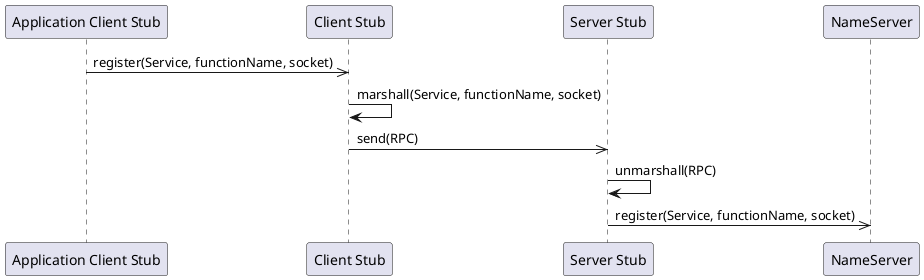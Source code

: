 @startuml
participant "Application Client Stub" as AcS
participant "Client Stub" as CS
participant "Server Stub" as SerS
participant "NameServer" as NaSer


AcS ->> CS: register(Service, functionName, socket)
CS -> CS: marshall(Service, functionName, socket)
CS ->> SerS: send(RPC)
SerS -> SerS: unmarshall(RPC)
SerS ->> NaSer: register(Service, functionName, socket)
@enduml